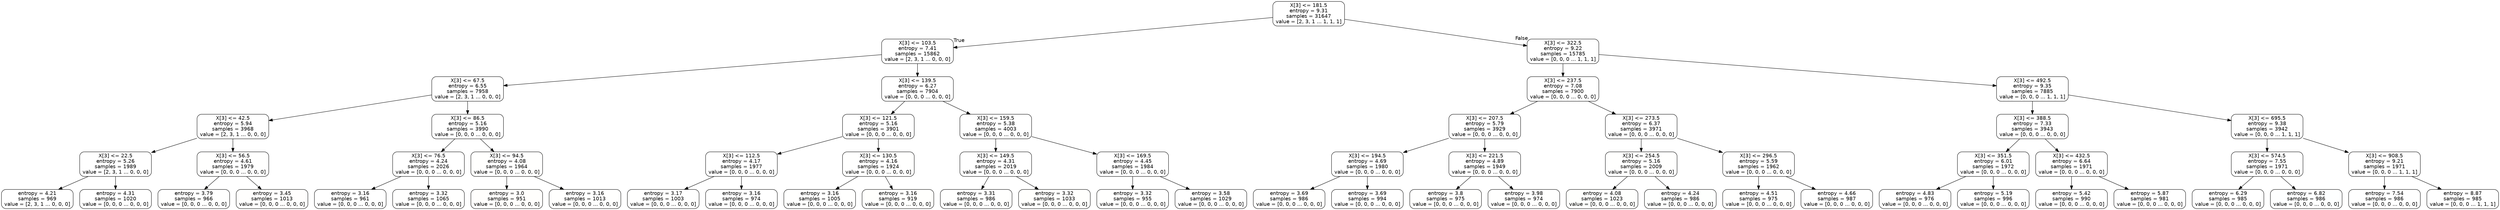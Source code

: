 digraph Tree {
node [shape=box, style="filled, rounded", color="black", fontname=helvetica] ;
edge [fontname=helvetica] ;
0 [label="X[3] <= 181.5\nentropy = 9.31\nsamples = 31647\nvalue = [2, 3, 1 ... 1, 1, 1]", fillcolor="#ffffff"] ;
1 [label="X[3] <= 103.5\nentropy = 7.41\nsamples = 15862\nvalue = [2, 3, 1 ... 0, 0, 0]", fillcolor="#ffffff"] ;
0 -> 1 [labeldistance=2.5, labelangle=45, headlabel="True"] ;
2 [label="X[3] <= 67.5\nentropy = 6.55\nsamples = 7958\nvalue = [2, 3, 1 ... 0, 0, 0]", fillcolor="#ffffff"] ;
1 -> 2 ;
3 [label="X[3] <= 42.5\nentropy = 5.94\nsamples = 3968\nvalue = [2, 3, 1 ... 0, 0, 0]", fillcolor="#ffffff"] ;
2 -> 3 ;
4 [label="X[3] <= 22.5\nentropy = 5.26\nsamples = 1989\nvalue = [2, 3, 1 ... 0, 0, 0]", fillcolor="#ffffff"] ;
3 -> 4 ;
5 [label="entropy = 4.21\nsamples = 969\nvalue = [2, 3, 1 ... 0, 0, 0]", fillcolor="#ffffff"] ;
4 -> 5 ;
6 [label="entropy = 4.31\nsamples = 1020\nvalue = [0, 0, 0 ... 0, 0, 0]", fillcolor="#ffffff"] ;
4 -> 6 ;
7 [label="X[3] <= 56.5\nentropy = 4.61\nsamples = 1979\nvalue = [0, 0, 0 ... 0, 0, 0]", fillcolor="#fffffe"] ;
3 -> 7 ;
8 [label="entropy = 3.79\nsamples = 966\nvalue = [0, 0, 0 ... 0, 0, 0]", fillcolor="#fffffe"] ;
7 -> 8 ;
9 [label="entropy = 3.45\nsamples = 1013\nvalue = [0, 0, 0 ... 0, 0, 0]", fillcolor="#fffefd"] ;
7 -> 9 ;
10 [label="X[3] <= 86.5\nentropy = 5.16\nsamples = 3990\nvalue = [0, 0, 0 ... 0, 0, 0]", fillcolor="#ffffff"] ;
2 -> 10 ;
11 [label="X[3] <= 76.5\nentropy = 4.24\nsamples = 2026\nvalue = [0, 0, 0 ... 0, 0, 0]", fillcolor="#ffffff"] ;
10 -> 11 ;
12 [label="entropy = 3.16\nsamples = 961\nvalue = [0, 0, 0 ... 0, 0, 0]", fillcolor="#ffffff"] ;
11 -> 12 ;
13 [label="entropy = 3.32\nsamples = 1065\nvalue = [0, 0, 0 ... 0, 0, 0]", fillcolor="#fffffe"] ;
11 -> 13 ;
14 [label="X[3] <= 94.5\nentropy = 4.08\nsamples = 1964\nvalue = [0, 0, 0 ... 0, 0, 0]", fillcolor="#fffffe"] ;
10 -> 14 ;
15 [label="entropy = 3.0\nsamples = 951\nvalue = [0, 0, 0 ... 0, 0, 0]", fillcolor="#fffefc"] ;
14 -> 15 ;
16 [label="entropy = 3.16\nsamples = 1013\nvalue = [0, 0, 0 ... 0, 0, 0]", fillcolor="#fffffe"] ;
14 -> 16 ;
17 [label="X[3] <= 139.5\nentropy = 6.27\nsamples = 7904\nvalue = [0, 0, 0 ... 0, 0, 0]", fillcolor="#ffffff"] ;
1 -> 17 ;
18 [label="X[3] <= 121.5\nentropy = 5.16\nsamples = 3901\nvalue = [0, 0, 0 ... 0, 0, 0]", fillcolor="#ffffff"] ;
17 -> 18 ;
19 [label="X[3] <= 112.5\nentropy = 4.17\nsamples = 1977\nvalue = [0, 0, 0 ... 0, 0, 0]", fillcolor="#ffffff"] ;
18 -> 19 ;
20 [label="entropy = 3.17\nsamples = 1003\nvalue = [0, 0, 0 ... 0, 0, 0]", fillcolor="#fffffe"] ;
19 -> 20 ;
21 [label="entropy = 3.16\nsamples = 974\nvalue = [0, 0, 0 ... 0, 0, 0]", fillcolor="#ffffff"] ;
19 -> 21 ;
22 [label="X[3] <= 130.5\nentropy = 4.16\nsamples = 1924\nvalue = [0, 0, 0 ... 0, 0, 0]", fillcolor="#fffffe"] ;
18 -> 22 ;
23 [label="entropy = 3.16\nsamples = 1005\nvalue = [0, 0, 0 ... 0, 0, 0]", fillcolor="#fffffe"] ;
22 -> 23 ;
24 [label="entropy = 3.16\nsamples = 919\nvalue = [0, 0, 0 ... 0, 0, 0]", fillcolor="#fffffd"] ;
22 -> 24 ;
25 [label="X[3] <= 159.5\nentropy = 5.38\nsamples = 4003\nvalue = [0, 0, 0 ... 0, 0, 0]", fillcolor="#ffffff"] ;
17 -> 25 ;
26 [label="X[3] <= 149.5\nentropy = 4.31\nsamples = 2019\nvalue = [0, 0, 0 ... 0, 0, 0]", fillcolor="#ffffff"] ;
25 -> 26 ;
27 [label="entropy = 3.31\nsamples = 986\nvalue = [0, 0, 0 ... 0, 0, 0]", fillcolor="#fffffe"] ;
26 -> 27 ;
28 [label="entropy = 3.32\nsamples = 1033\nvalue = [0, 0, 0 ... 0, 0, 0]", fillcolor="#fffffd"] ;
26 -> 28 ;
29 [label="X[3] <= 169.5\nentropy = 4.45\nsamples = 1984\nvalue = [0, 0, 0 ... 0, 0, 0]", fillcolor="#ffffff"] ;
25 -> 29 ;
30 [label="entropy = 3.32\nsamples = 955\nvalue = [0, 0, 0 ... 0, 0, 0]", fillcolor="#fffffe"] ;
29 -> 30 ;
31 [label="entropy = 3.58\nsamples = 1029\nvalue = [0, 0, 0 ... 0, 0, 0]", fillcolor="#ffffff"] ;
29 -> 31 ;
32 [label="X[3] <= 322.5\nentropy = 9.22\nsamples = 15785\nvalue = [0, 0, 0 ... 1, 1, 1]", fillcolor="#ffffff"] ;
0 -> 32 [labeldistance=2.5, labelangle=-45, headlabel="False"] ;
33 [label="X[3] <= 237.5\nentropy = 7.08\nsamples = 7900\nvalue = [0, 0, 0 ... 0, 0, 0]", fillcolor="#ffffff"] ;
32 -> 33 ;
34 [label="X[3] <= 207.5\nentropy = 5.79\nsamples = 3929\nvalue = [0, 0, 0 ... 0, 0, 0]", fillcolor="#ffffff"] ;
33 -> 34 ;
35 [label="X[3] <= 194.5\nentropy = 4.69\nsamples = 1980\nvalue = [0, 0, 0 ... 0, 0, 0]", fillcolor="#ffffff"] ;
34 -> 35 ;
36 [label="entropy = 3.69\nsamples = 986\nvalue = [0, 0, 0 ... 0, 0, 0]", fillcolor="#fffffe"] ;
35 -> 36 ;
37 [label="entropy = 3.69\nsamples = 994\nvalue = [0, 0, 0 ... 0, 0, 0]", fillcolor="#ffffff"] ;
35 -> 37 ;
38 [label="X[3] <= 221.5\nentropy = 4.89\nsamples = 1949\nvalue = [0, 0, 0 ... 0, 0, 0]", fillcolor="#ffffff"] ;
34 -> 38 ;
39 [label="entropy = 3.8\nsamples = 975\nvalue = [0, 0, 0 ... 0, 0, 0]", fillcolor="#fffffe"] ;
38 -> 39 ;
40 [label="entropy = 3.98\nsamples = 974\nvalue = [0, 0, 0 ... 0, 0, 0]", fillcolor="#fffffe"] ;
38 -> 40 ;
41 [label="X[3] <= 273.5\nentropy = 6.37\nsamples = 3971\nvalue = [0, 0, 0 ... 0, 0, 0]", fillcolor="#ffffff"] ;
33 -> 41 ;
42 [label="X[3] <= 254.5\nentropy = 5.16\nsamples = 2009\nvalue = [0, 0, 0 ... 0, 0, 0]", fillcolor="#fffffe"] ;
41 -> 42 ;
43 [label="entropy = 4.08\nsamples = 1023\nvalue = [0, 0, 0 ... 0, 0, 0]", fillcolor="#fefffd"] ;
42 -> 43 ;
44 [label="entropy = 4.24\nsamples = 986\nvalue = [0, 0, 0 ... 0, 0, 0]", fillcolor="#fefffe"] ;
42 -> 44 ;
45 [label="X[3] <= 296.5\nentropy = 5.59\nsamples = 1962\nvalue = [0, 0, 0 ... 0, 0, 0]", fillcolor="#ffffff"] ;
41 -> 45 ;
46 [label="entropy = 4.51\nsamples = 975\nvalue = [0, 0, 0 ... 0, 0, 0]", fillcolor="#fffffe"] ;
45 -> 46 ;
47 [label="entropy = 4.66\nsamples = 987\nvalue = [0, 0, 0 ... 0, 0, 0]", fillcolor="#ffffff"] ;
45 -> 47 ;
48 [label="X[3] <= 492.5\nentropy = 9.35\nsamples = 7885\nvalue = [0, 0, 0 ... 1, 1, 1]", fillcolor="#ffffff"] ;
32 -> 48 ;
49 [label="X[3] <= 388.5\nentropy = 7.33\nsamples = 3943\nvalue = [0, 0, 0 ... 0, 0, 0]", fillcolor="#ffffff"] ;
48 -> 49 ;
50 [label="X[3] <= 351.5\nentropy = 6.01\nsamples = 1972\nvalue = [0, 0, 0 ... 0, 0, 0]", fillcolor="#ffffff"] ;
49 -> 50 ;
51 [label="entropy = 4.83\nsamples = 976\nvalue = [0, 0, 0 ... 0, 0, 0]", fillcolor="#ffffff"] ;
50 -> 51 ;
52 [label="entropy = 5.19\nsamples = 996\nvalue = [0, 0, 0 ... 0, 0, 0]", fillcolor="#ffffff"] ;
50 -> 52 ;
53 [label="X[3] <= 432.5\nentropy = 6.64\nsamples = 1971\nvalue = [0, 0, 0 ... 0, 0, 0]", fillcolor="#ffffff"] ;
49 -> 53 ;
54 [label="entropy = 5.42\nsamples = 990\nvalue = [0, 0, 0 ... 0, 0, 0]", fillcolor="#ffffff"] ;
53 -> 54 ;
55 [label="entropy = 5.87\nsamples = 981\nvalue = [0, 0, 0 ... 0, 0, 0]", fillcolor="#ffffff"] ;
53 -> 55 ;
56 [label="X[3] <= 695.5\nentropy = 9.38\nsamples = 3942\nvalue = [0, 0, 0 ... 1, 1, 1]", fillcolor="#ffffff"] ;
48 -> 56 ;
57 [label="X[3] <= 574.5\nentropy = 7.55\nsamples = 1971\nvalue = [0, 0, 0 ... 0, 0, 0]", fillcolor="#ffffff"] ;
56 -> 57 ;
58 [label="entropy = 6.29\nsamples = 985\nvalue = [0, 0, 0 ... 0, 0, 0]", fillcolor="#ffffff"] ;
57 -> 58 ;
59 [label="entropy = 6.82\nsamples = 986\nvalue = [0, 0, 0 ... 0, 0, 0]", fillcolor="#feffff"] ;
57 -> 59 ;
60 [label="X[3] <= 908.5\nentropy = 9.21\nsamples = 1971\nvalue = [0, 0, 0 ... 1, 1, 1]", fillcolor="#ffffff"] ;
56 -> 60 ;
61 [label="entropy = 7.54\nsamples = 986\nvalue = [0, 0, 0 ... 0, 0, 0]", fillcolor="#ffffff"] ;
60 -> 61 ;
62 [label="entropy = 8.87\nsamples = 985\nvalue = [0, 0, 0 ... 1, 1, 1]", fillcolor="#ffffff"] ;
60 -> 62 ;
}